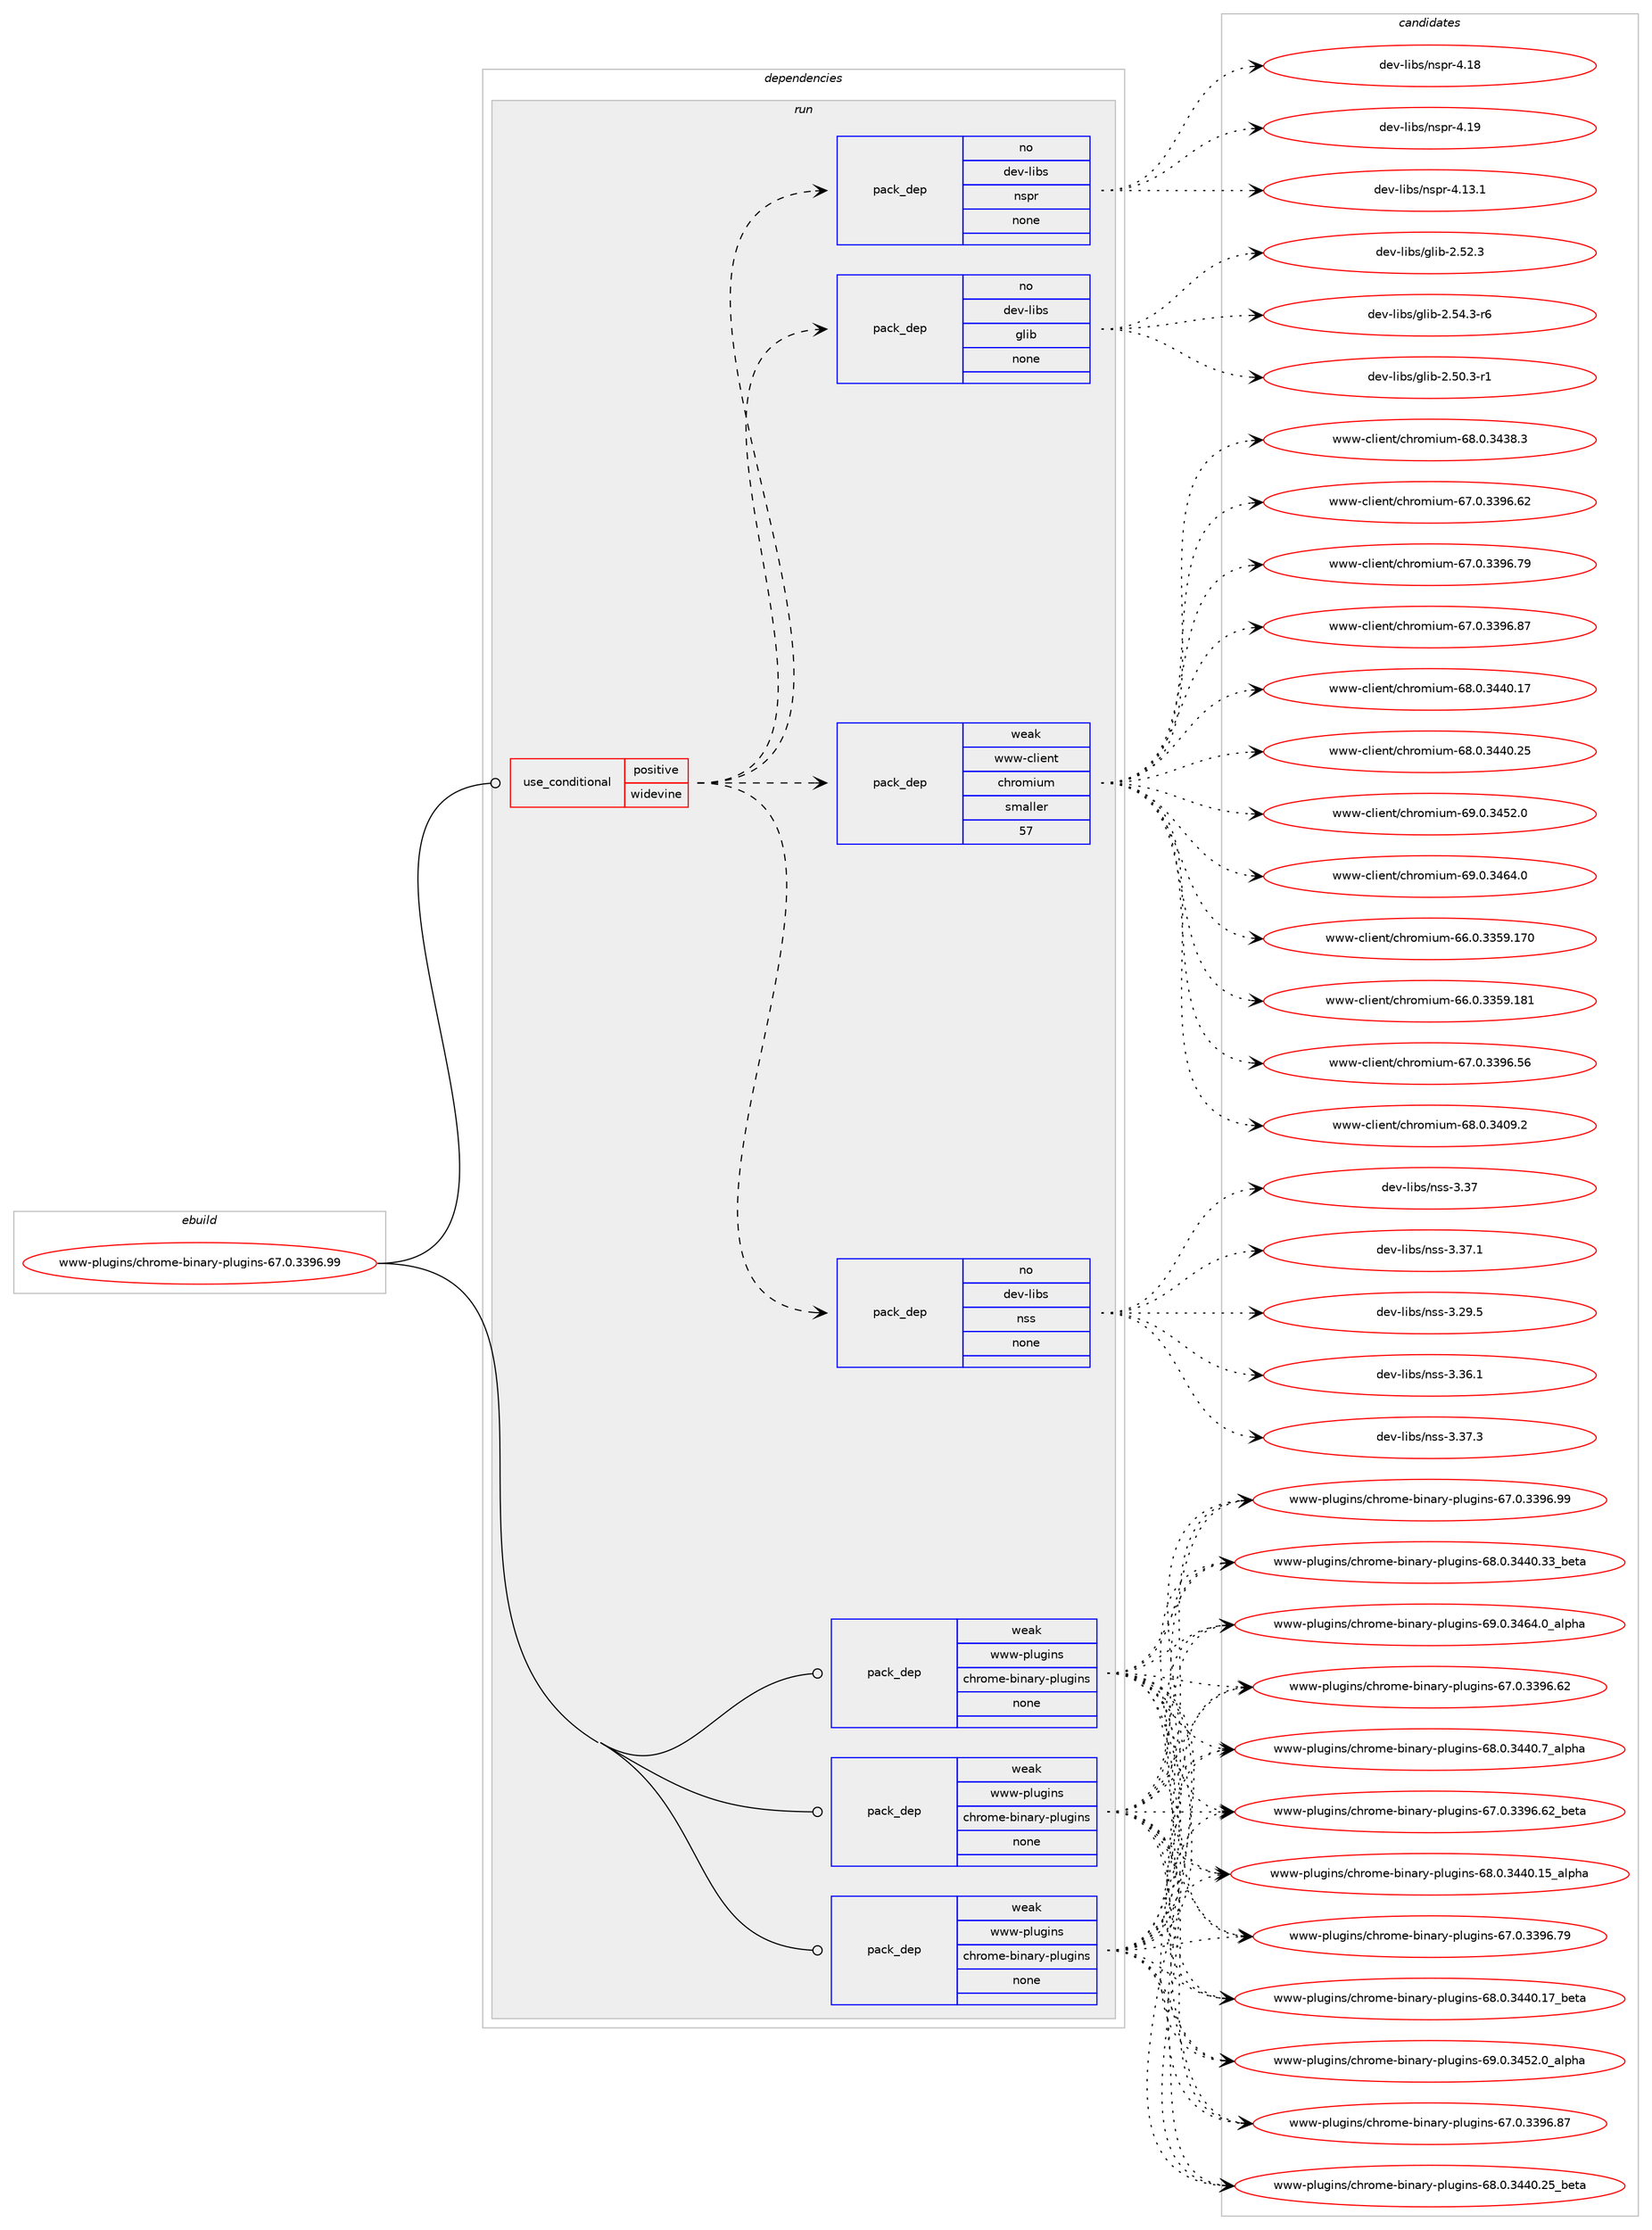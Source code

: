 digraph prolog {

# *************
# Graph options
# *************

newrank=true;
concentrate=true;
compound=true;
graph [rankdir=LR,fontname=Helvetica,fontsize=10,ranksep=1.5];#, ranksep=2.5, nodesep=0.2];
edge  [arrowhead=vee];
node  [fontname=Helvetica,fontsize=10];

# **********
# The ebuild
# **********

subgraph cluster_leftcol {
color=gray;
rank=same;
label=<<i>ebuild</i>>;
id [label="www-plugins/chrome-binary-plugins-67.0.3396.99", color=red, width=4, href="../www-plugins/chrome-binary-plugins-67.0.3396.99.svg"];
}

# ****************
# The dependencies
# ****************

subgraph cluster_midcol {
color=gray;
label=<<i>dependencies</i>>;
subgraph cluster_compile {
fillcolor="#eeeeee";
style=filled;
label=<<i>compile</i>>;
}
subgraph cluster_compileandrun {
fillcolor="#eeeeee";
style=filled;
label=<<i>compile and run</i>>;
}
subgraph cluster_run {
fillcolor="#eeeeee";
style=filled;
label=<<i>run</i>>;
subgraph cond1637 {
dependency8080 [label=<<TABLE BORDER="0" CELLBORDER="1" CELLSPACING="0" CELLPADDING="4"><TR><TD ROWSPAN="3" CELLPADDING="10">use_conditional</TD></TR><TR><TD>positive</TD></TR><TR><TD>widevine</TD></TR></TABLE>>, shape=none, color=red];
subgraph pack6334 {
dependency8081 [label=<<TABLE BORDER="0" CELLBORDER="1" CELLSPACING="0" CELLPADDING="4" WIDTH="220"><TR><TD ROWSPAN="6" CELLPADDING="30">pack_dep</TD></TR><TR><TD WIDTH="110">no</TD></TR><TR><TD>dev-libs</TD></TR><TR><TD>glib</TD></TR><TR><TD>none</TD></TR><TR><TD></TD></TR></TABLE>>, shape=none, color=blue];
}
dependency8080:e -> dependency8081:w [weight=20,style="dashed",arrowhead="vee"];
subgraph pack6335 {
dependency8082 [label=<<TABLE BORDER="0" CELLBORDER="1" CELLSPACING="0" CELLPADDING="4" WIDTH="220"><TR><TD ROWSPAN="6" CELLPADDING="30">pack_dep</TD></TR><TR><TD WIDTH="110">no</TD></TR><TR><TD>dev-libs</TD></TR><TR><TD>nspr</TD></TR><TR><TD>none</TD></TR><TR><TD></TD></TR></TABLE>>, shape=none, color=blue];
}
dependency8080:e -> dependency8082:w [weight=20,style="dashed",arrowhead="vee"];
subgraph pack6336 {
dependency8083 [label=<<TABLE BORDER="0" CELLBORDER="1" CELLSPACING="0" CELLPADDING="4" WIDTH="220"><TR><TD ROWSPAN="6" CELLPADDING="30">pack_dep</TD></TR><TR><TD WIDTH="110">no</TD></TR><TR><TD>dev-libs</TD></TR><TR><TD>nss</TD></TR><TR><TD>none</TD></TR><TR><TD></TD></TR></TABLE>>, shape=none, color=blue];
}
dependency8080:e -> dependency8083:w [weight=20,style="dashed",arrowhead="vee"];
subgraph pack6337 {
dependency8084 [label=<<TABLE BORDER="0" CELLBORDER="1" CELLSPACING="0" CELLPADDING="4" WIDTH="220"><TR><TD ROWSPAN="6" CELLPADDING="30">pack_dep</TD></TR><TR><TD WIDTH="110">weak</TD></TR><TR><TD>www-client</TD></TR><TR><TD>chromium</TD></TR><TR><TD>smaller</TD></TR><TR><TD>57</TD></TR></TABLE>>, shape=none, color=blue];
}
dependency8080:e -> dependency8084:w [weight=20,style="dashed",arrowhead="vee"];
}
id:e -> dependency8080:w [weight=20,style="solid",arrowhead="odot"];
subgraph pack6338 {
dependency8085 [label=<<TABLE BORDER="0" CELLBORDER="1" CELLSPACING="0" CELLPADDING="4" WIDTH="220"><TR><TD ROWSPAN="6" CELLPADDING="30">pack_dep</TD></TR><TR><TD WIDTH="110">weak</TD></TR><TR><TD>www-plugins</TD></TR><TR><TD>chrome-binary-plugins</TD></TR><TR><TD>none</TD></TR><TR><TD></TD></TR></TABLE>>, shape=none, color=blue];
}
id:e -> dependency8085:w [weight=20,style="solid",arrowhead="odot"];
subgraph pack6339 {
dependency8086 [label=<<TABLE BORDER="0" CELLBORDER="1" CELLSPACING="0" CELLPADDING="4" WIDTH="220"><TR><TD ROWSPAN="6" CELLPADDING="30">pack_dep</TD></TR><TR><TD WIDTH="110">weak</TD></TR><TR><TD>www-plugins</TD></TR><TR><TD>chrome-binary-plugins</TD></TR><TR><TD>none</TD></TR><TR><TD></TD></TR></TABLE>>, shape=none, color=blue];
}
id:e -> dependency8086:w [weight=20,style="solid",arrowhead="odot"];
subgraph pack6340 {
dependency8087 [label=<<TABLE BORDER="0" CELLBORDER="1" CELLSPACING="0" CELLPADDING="4" WIDTH="220"><TR><TD ROWSPAN="6" CELLPADDING="30">pack_dep</TD></TR><TR><TD WIDTH="110">weak</TD></TR><TR><TD>www-plugins</TD></TR><TR><TD>chrome-binary-plugins</TD></TR><TR><TD>none</TD></TR><TR><TD></TD></TR></TABLE>>, shape=none, color=blue];
}
id:e -> dependency8087:w [weight=20,style="solid",arrowhead="odot"];
}
}

# **************
# The candidates
# **************

subgraph cluster_choices {
rank=same;
color=gray;
label=<<i>candidates</i>>;

subgraph choice6334 {
color=black;
nodesep=1;
choice10010111845108105981154710310810598455046534846514511449 [label="dev-libs/glib-2.50.3-r1", color=red, width=4,href="../dev-libs/glib-2.50.3-r1.svg"];
choice1001011184510810598115471031081059845504653504651 [label="dev-libs/glib-2.52.3", color=red, width=4,href="../dev-libs/glib-2.52.3.svg"];
choice10010111845108105981154710310810598455046535246514511454 [label="dev-libs/glib-2.54.3-r6", color=red, width=4,href="../dev-libs/glib-2.54.3-r6.svg"];
dependency8081:e -> choice10010111845108105981154710310810598455046534846514511449:w [style=dotted,weight="100"];
dependency8081:e -> choice1001011184510810598115471031081059845504653504651:w [style=dotted,weight="100"];
dependency8081:e -> choice10010111845108105981154710310810598455046535246514511454:w [style=dotted,weight="100"];
}
subgraph choice6335 {
color=black;
nodesep=1;
choice10010111845108105981154711011511211445524649514649 [label="dev-libs/nspr-4.13.1", color=red, width=4,href="../dev-libs/nspr-4.13.1.svg"];
choice1001011184510810598115471101151121144552464956 [label="dev-libs/nspr-4.18", color=red, width=4,href="../dev-libs/nspr-4.18.svg"];
choice1001011184510810598115471101151121144552464957 [label="dev-libs/nspr-4.19", color=red, width=4,href="../dev-libs/nspr-4.19.svg"];
dependency8082:e -> choice10010111845108105981154711011511211445524649514649:w [style=dotted,weight="100"];
dependency8082:e -> choice1001011184510810598115471101151121144552464956:w [style=dotted,weight="100"];
dependency8082:e -> choice1001011184510810598115471101151121144552464957:w [style=dotted,weight="100"];
}
subgraph choice6336 {
color=black;
nodesep=1;
choice1001011184510810598115471101151154551465155 [label="dev-libs/nss-3.37", color=red, width=4,href="../dev-libs/nss-3.37.svg"];
choice10010111845108105981154711011511545514651554649 [label="dev-libs/nss-3.37.1", color=red, width=4,href="../dev-libs/nss-3.37.1.svg"];
choice10010111845108105981154711011511545514650574653 [label="dev-libs/nss-3.29.5", color=red, width=4,href="../dev-libs/nss-3.29.5.svg"];
choice10010111845108105981154711011511545514651544649 [label="dev-libs/nss-3.36.1", color=red, width=4,href="../dev-libs/nss-3.36.1.svg"];
choice10010111845108105981154711011511545514651554651 [label="dev-libs/nss-3.37.3", color=red, width=4,href="../dev-libs/nss-3.37.3.svg"];
dependency8083:e -> choice1001011184510810598115471101151154551465155:w [style=dotted,weight="100"];
dependency8083:e -> choice10010111845108105981154711011511545514651554649:w [style=dotted,weight="100"];
dependency8083:e -> choice10010111845108105981154711011511545514650574653:w [style=dotted,weight="100"];
dependency8083:e -> choice10010111845108105981154711011511545514651544649:w [style=dotted,weight="100"];
dependency8083:e -> choice10010111845108105981154711011511545514651554651:w [style=dotted,weight="100"];
}
subgraph choice6337 {
color=black;
nodesep=1;
choice119119119459910810510111011647991041141111091051171094554544648465151535746495548 [label="www-client/chromium-66.0.3359.170", color=red, width=4,href="../www-client/chromium-66.0.3359.170.svg"];
choice119119119459910810510111011647991041141111091051171094554544648465151535746495649 [label="www-client/chromium-66.0.3359.181", color=red, width=4,href="../www-client/chromium-66.0.3359.181.svg"];
choice1191191194599108105101110116479910411411110910511710945545546484651515754465354 [label="www-client/chromium-67.0.3396.56", color=red, width=4,href="../www-client/chromium-67.0.3396.56.svg"];
choice11911911945991081051011101164799104114111109105117109455456464846515248574650 [label="www-client/chromium-68.0.3409.2", color=red, width=4,href="../www-client/chromium-68.0.3409.2.svg"];
choice11911911945991081051011101164799104114111109105117109455456464846515251564651 [label="www-client/chromium-68.0.3438.3", color=red, width=4,href="../www-client/chromium-68.0.3438.3.svg"];
choice1191191194599108105101110116479910411411110910511710945545546484651515754465450 [label="www-client/chromium-67.0.3396.62", color=red, width=4,href="../www-client/chromium-67.0.3396.62.svg"];
choice1191191194599108105101110116479910411411110910511710945545546484651515754465557 [label="www-client/chromium-67.0.3396.79", color=red, width=4,href="../www-client/chromium-67.0.3396.79.svg"];
choice1191191194599108105101110116479910411411110910511710945545546484651515754465655 [label="www-client/chromium-67.0.3396.87", color=red, width=4,href="../www-client/chromium-67.0.3396.87.svg"];
choice1191191194599108105101110116479910411411110910511710945545646484651525248464955 [label="www-client/chromium-68.0.3440.17", color=red, width=4,href="../www-client/chromium-68.0.3440.17.svg"];
choice1191191194599108105101110116479910411411110910511710945545646484651525248465053 [label="www-client/chromium-68.0.3440.25", color=red, width=4,href="../www-client/chromium-68.0.3440.25.svg"];
choice11911911945991081051011101164799104114111109105117109455457464846515253504648 [label="www-client/chromium-69.0.3452.0", color=red, width=4,href="../www-client/chromium-69.0.3452.0.svg"];
choice11911911945991081051011101164799104114111109105117109455457464846515254524648 [label="www-client/chromium-69.0.3464.0", color=red, width=4,href="../www-client/chromium-69.0.3464.0.svg"];
dependency8084:e -> choice119119119459910810510111011647991041141111091051171094554544648465151535746495548:w [style=dotted,weight="100"];
dependency8084:e -> choice119119119459910810510111011647991041141111091051171094554544648465151535746495649:w [style=dotted,weight="100"];
dependency8084:e -> choice1191191194599108105101110116479910411411110910511710945545546484651515754465354:w [style=dotted,weight="100"];
dependency8084:e -> choice11911911945991081051011101164799104114111109105117109455456464846515248574650:w [style=dotted,weight="100"];
dependency8084:e -> choice11911911945991081051011101164799104114111109105117109455456464846515251564651:w [style=dotted,weight="100"];
dependency8084:e -> choice1191191194599108105101110116479910411411110910511710945545546484651515754465450:w [style=dotted,weight="100"];
dependency8084:e -> choice1191191194599108105101110116479910411411110910511710945545546484651515754465557:w [style=dotted,weight="100"];
dependency8084:e -> choice1191191194599108105101110116479910411411110910511710945545546484651515754465655:w [style=dotted,weight="100"];
dependency8084:e -> choice1191191194599108105101110116479910411411110910511710945545646484651525248464955:w [style=dotted,weight="100"];
dependency8084:e -> choice1191191194599108105101110116479910411411110910511710945545646484651525248465053:w [style=dotted,weight="100"];
dependency8084:e -> choice11911911945991081051011101164799104114111109105117109455457464846515253504648:w [style=dotted,weight="100"];
dependency8084:e -> choice11911911945991081051011101164799104114111109105117109455457464846515254524648:w [style=dotted,weight="100"];
}
subgraph choice6338 {
color=black;
nodesep=1;
choice1191191194511210811710310511011547991041141111091014598105110971141214511210811710310511011545545546484651515754465450 [label="www-plugins/chrome-binary-plugins-67.0.3396.62", color=red, width=4,href="../www-plugins/chrome-binary-plugins-67.0.3396.62.svg"];
choice11911911945112108117103105110115479910411411110910145981051109711412145112108117103105110115455456464846515252484655959710811210497 [label="www-plugins/chrome-binary-plugins-68.0.3440.7_alpha", color=red, width=4,href="../www-plugins/chrome-binary-plugins-68.0.3440.7_alpha.svg"];
choice1191191194511210811710310511011547991041141111091014598105110971141214511210811710310511011545545546484651515754465450959810111697 [label="www-plugins/chrome-binary-plugins-67.0.3396.62_beta", color=red, width=4,href="../www-plugins/chrome-binary-plugins-67.0.3396.62_beta.svg"];
choice1191191194511210811710310511011547991041141111091014598105110971141214511210811710310511011545545646484651525248464953959710811210497 [label="www-plugins/chrome-binary-plugins-68.0.3440.15_alpha", color=red, width=4,href="../www-plugins/chrome-binary-plugins-68.0.3440.15_alpha.svg"];
choice1191191194511210811710310511011547991041141111091014598105110971141214511210811710310511011545545546484651515754465557 [label="www-plugins/chrome-binary-plugins-67.0.3396.79", color=red, width=4,href="../www-plugins/chrome-binary-plugins-67.0.3396.79.svg"];
choice1191191194511210811710310511011547991041141111091014598105110971141214511210811710310511011545545646484651525248464955959810111697 [label="www-plugins/chrome-binary-plugins-68.0.3440.17_beta", color=red, width=4,href="../www-plugins/chrome-binary-plugins-68.0.3440.17_beta.svg"];
choice11911911945112108117103105110115479910411411110910145981051109711412145112108117103105110115455457464846515253504648959710811210497 [label="www-plugins/chrome-binary-plugins-69.0.3452.0_alpha", color=red, width=4,href="../www-plugins/chrome-binary-plugins-69.0.3452.0_alpha.svg"];
choice1191191194511210811710310511011547991041141111091014598105110971141214511210811710310511011545545546484651515754465655 [label="www-plugins/chrome-binary-plugins-67.0.3396.87", color=red, width=4,href="../www-plugins/chrome-binary-plugins-67.0.3396.87.svg"];
choice1191191194511210811710310511011547991041141111091014598105110971141214511210811710310511011545545646484651525248465053959810111697 [label="www-plugins/chrome-binary-plugins-68.0.3440.25_beta", color=red, width=4,href="../www-plugins/chrome-binary-plugins-68.0.3440.25_beta.svg"];
choice1191191194511210811710310511011547991041141111091014598105110971141214511210811710310511011545545546484651515754465757 [label="www-plugins/chrome-binary-plugins-67.0.3396.99", color=red, width=4,href="../www-plugins/chrome-binary-plugins-67.0.3396.99.svg"];
choice1191191194511210811710310511011547991041141111091014598105110971141214511210811710310511011545545646484651525248465151959810111697 [label="www-plugins/chrome-binary-plugins-68.0.3440.33_beta", color=red, width=4,href="../www-plugins/chrome-binary-plugins-68.0.3440.33_beta.svg"];
choice11911911945112108117103105110115479910411411110910145981051109711412145112108117103105110115455457464846515254524648959710811210497 [label="www-plugins/chrome-binary-plugins-69.0.3464.0_alpha", color=red, width=4,href="../www-plugins/chrome-binary-plugins-69.0.3464.0_alpha.svg"];
dependency8085:e -> choice1191191194511210811710310511011547991041141111091014598105110971141214511210811710310511011545545546484651515754465450:w [style=dotted,weight="100"];
dependency8085:e -> choice11911911945112108117103105110115479910411411110910145981051109711412145112108117103105110115455456464846515252484655959710811210497:w [style=dotted,weight="100"];
dependency8085:e -> choice1191191194511210811710310511011547991041141111091014598105110971141214511210811710310511011545545546484651515754465450959810111697:w [style=dotted,weight="100"];
dependency8085:e -> choice1191191194511210811710310511011547991041141111091014598105110971141214511210811710310511011545545646484651525248464953959710811210497:w [style=dotted,weight="100"];
dependency8085:e -> choice1191191194511210811710310511011547991041141111091014598105110971141214511210811710310511011545545546484651515754465557:w [style=dotted,weight="100"];
dependency8085:e -> choice1191191194511210811710310511011547991041141111091014598105110971141214511210811710310511011545545646484651525248464955959810111697:w [style=dotted,weight="100"];
dependency8085:e -> choice11911911945112108117103105110115479910411411110910145981051109711412145112108117103105110115455457464846515253504648959710811210497:w [style=dotted,weight="100"];
dependency8085:e -> choice1191191194511210811710310511011547991041141111091014598105110971141214511210811710310511011545545546484651515754465655:w [style=dotted,weight="100"];
dependency8085:e -> choice1191191194511210811710310511011547991041141111091014598105110971141214511210811710310511011545545646484651525248465053959810111697:w [style=dotted,weight="100"];
dependency8085:e -> choice1191191194511210811710310511011547991041141111091014598105110971141214511210811710310511011545545546484651515754465757:w [style=dotted,weight="100"];
dependency8085:e -> choice1191191194511210811710310511011547991041141111091014598105110971141214511210811710310511011545545646484651525248465151959810111697:w [style=dotted,weight="100"];
dependency8085:e -> choice11911911945112108117103105110115479910411411110910145981051109711412145112108117103105110115455457464846515254524648959710811210497:w [style=dotted,weight="100"];
}
subgraph choice6339 {
color=black;
nodesep=1;
choice1191191194511210811710310511011547991041141111091014598105110971141214511210811710310511011545545546484651515754465450 [label="www-plugins/chrome-binary-plugins-67.0.3396.62", color=red, width=4,href="../www-plugins/chrome-binary-plugins-67.0.3396.62.svg"];
choice11911911945112108117103105110115479910411411110910145981051109711412145112108117103105110115455456464846515252484655959710811210497 [label="www-plugins/chrome-binary-plugins-68.0.3440.7_alpha", color=red, width=4,href="../www-plugins/chrome-binary-plugins-68.0.3440.7_alpha.svg"];
choice1191191194511210811710310511011547991041141111091014598105110971141214511210811710310511011545545546484651515754465450959810111697 [label="www-plugins/chrome-binary-plugins-67.0.3396.62_beta", color=red, width=4,href="../www-plugins/chrome-binary-plugins-67.0.3396.62_beta.svg"];
choice1191191194511210811710310511011547991041141111091014598105110971141214511210811710310511011545545646484651525248464953959710811210497 [label="www-plugins/chrome-binary-plugins-68.0.3440.15_alpha", color=red, width=4,href="../www-plugins/chrome-binary-plugins-68.0.3440.15_alpha.svg"];
choice1191191194511210811710310511011547991041141111091014598105110971141214511210811710310511011545545546484651515754465557 [label="www-plugins/chrome-binary-plugins-67.0.3396.79", color=red, width=4,href="../www-plugins/chrome-binary-plugins-67.0.3396.79.svg"];
choice1191191194511210811710310511011547991041141111091014598105110971141214511210811710310511011545545646484651525248464955959810111697 [label="www-plugins/chrome-binary-plugins-68.0.3440.17_beta", color=red, width=4,href="../www-plugins/chrome-binary-plugins-68.0.3440.17_beta.svg"];
choice11911911945112108117103105110115479910411411110910145981051109711412145112108117103105110115455457464846515253504648959710811210497 [label="www-plugins/chrome-binary-plugins-69.0.3452.0_alpha", color=red, width=4,href="../www-plugins/chrome-binary-plugins-69.0.3452.0_alpha.svg"];
choice1191191194511210811710310511011547991041141111091014598105110971141214511210811710310511011545545546484651515754465655 [label="www-plugins/chrome-binary-plugins-67.0.3396.87", color=red, width=4,href="../www-plugins/chrome-binary-plugins-67.0.3396.87.svg"];
choice1191191194511210811710310511011547991041141111091014598105110971141214511210811710310511011545545646484651525248465053959810111697 [label="www-plugins/chrome-binary-plugins-68.0.3440.25_beta", color=red, width=4,href="../www-plugins/chrome-binary-plugins-68.0.3440.25_beta.svg"];
choice1191191194511210811710310511011547991041141111091014598105110971141214511210811710310511011545545546484651515754465757 [label="www-plugins/chrome-binary-plugins-67.0.3396.99", color=red, width=4,href="../www-plugins/chrome-binary-plugins-67.0.3396.99.svg"];
choice1191191194511210811710310511011547991041141111091014598105110971141214511210811710310511011545545646484651525248465151959810111697 [label="www-plugins/chrome-binary-plugins-68.0.3440.33_beta", color=red, width=4,href="../www-plugins/chrome-binary-plugins-68.0.3440.33_beta.svg"];
choice11911911945112108117103105110115479910411411110910145981051109711412145112108117103105110115455457464846515254524648959710811210497 [label="www-plugins/chrome-binary-plugins-69.0.3464.0_alpha", color=red, width=4,href="../www-plugins/chrome-binary-plugins-69.0.3464.0_alpha.svg"];
dependency8086:e -> choice1191191194511210811710310511011547991041141111091014598105110971141214511210811710310511011545545546484651515754465450:w [style=dotted,weight="100"];
dependency8086:e -> choice11911911945112108117103105110115479910411411110910145981051109711412145112108117103105110115455456464846515252484655959710811210497:w [style=dotted,weight="100"];
dependency8086:e -> choice1191191194511210811710310511011547991041141111091014598105110971141214511210811710310511011545545546484651515754465450959810111697:w [style=dotted,weight="100"];
dependency8086:e -> choice1191191194511210811710310511011547991041141111091014598105110971141214511210811710310511011545545646484651525248464953959710811210497:w [style=dotted,weight="100"];
dependency8086:e -> choice1191191194511210811710310511011547991041141111091014598105110971141214511210811710310511011545545546484651515754465557:w [style=dotted,weight="100"];
dependency8086:e -> choice1191191194511210811710310511011547991041141111091014598105110971141214511210811710310511011545545646484651525248464955959810111697:w [style=dotted,weight="100"];
dependency8086:e -> choice11911911945112108117103105110115479910411411110910145981051109711412145112108117103105110115455457464846515253504648959710811210497:w [style=dotted,weight="100"];
dependency8086:e -> choice1191191194511210811710310511011547991041141111091014598105110971141214511210811710310511011545545546484651515754465655:w [style=dotted,weight="100"];
dependency8086:e -> choice1191191194511210811710310511011547991041141111091014598105110971141214511210811710310511011545545646484651525248465053959810111697:w [style=dotted,weight="100"];
dependency8086:e -> choice1191191194511210811710310511011547991041141111091014598105110971141214511210811710310511011545545546484651515754465757:w [style=dotted,weight="100"];
dependency8086:e -> choice1191191194511210811710310511011547991041141111091014598105110971141214511210811710310511011545545646484651525248465151959810111697:w [style=dotted,weight="100"];
dependency8086:e -> choice11911911945112108117103105110115479910411411110910145981051109711412145112108117103105110115455457464846515254524648959710811210497:w [style=dotted,weight="100"];
}
subgraph choice6340 {
color=black;
nodesep=1;
choice1191191194511210811710310511011547991041141111091014598105110971141214511210811710310511011545545546484651515754465450 [label="www-plugins/chrome-binary-plugins-67.0.3396.62", color=red, width=4,href="../www-plugins/chrome-binary-plugins-67.0.3396.62.svg"];
choice11911911945112108117103105110115479910411411110910145981051109711412145112108117103105110115455456464846515252484655959710811210497 [label="www-plugins/chrome-binary-plugins-68.0.3440.7_alpha", color=red, width=4,href="../www-plugins/chrome-binary-plugins-68.0.3440.7_alpha.svg"];
choice1191191194511210811710310511011547991041141111091014598105110971141214511210811710310511011545545546484651515754465450959810111697 [label="www-plugins/chrome-binary-plugins-67.0.3396.62_beta", color=red, width=4,href="../www-plugins/chrome-binary-plugins-67.0.3396.62_beta.svg"];
choice1191191194511210811710310511011547991041141111091014598105110971141214511210811710310511011545545646484651525248464953959710811210497 [label="www-plugins/chrome-binary-plugins-68.0.3440.15_alpha", color=red, width=4,href="../www-plugins/chrome-binary-plugins-68.0.3440.15_alpha.svg"];
choice1191191194511210811710310511011547991041141111091014598105110971141214511210811710310511011545545546484651515754465557 [label="www-plugins/chrome-binary-plugins-67.0.3396.79", color=red, width=4,href="../www-plugins/chrome-binary-plugins-67.0.3396.79.svg"];
choice1191191194511210811710310511011547991041141111091014598105110971141214511210811710310511011545545646484651525248464955959810111697 [label="www-plugins/chrome-binary-plugins-68.0.3440.17_beta", color=red, width=4,href="../www-plugins/chrome-binary-plugins-68.0.3440.17_beta.svg"];
choice11911911945112108117103105110115479910411411110910145981051109711412145112108117103105110115455457464846515253504648959710811210497 [label="www-plugins/chrome-binary-plugins-69.0.3452.0_alpha", color=red, width=4,href="../www-plugins/chrome-binary-plugins-69.0.3452.0_alpha.svg"];
choice1191191194511210811710310511011547991041141111091014598105110971141214511210811710310511011545545546484651515754465655 [label="www-plugins/chrome-binary-plugins-67.0.3396.87", color=red, width=4,href="../www-plugins/chrome-binary-plugins-67.0.3396.87.svg"];
choice1191191194511210811710310511011547991041141111091014598105110971141214511210811710310511011545545646484651525248465053959810111697 [label="www-plugins/chrome-binary-plugins-68.0.3440.25_beta", color=red, width=4,href="../www-plugins/chrome-binary-plugins-68.0.3440.25_beta.svg"];
choice1191191194511210811710310511011547991041141111091014598105110971141214511210811710310511011545545546484651515754465757 [label="www-plugins/chrome-binary-plugins-67.0.3396.99", color=red, width=4,href="../www-plugins/chrome-binary-plugins-67.0.3396.99.svg"];
choice1191191194511210811710310511011547991041141111091014598105110971141214511210811710310511011545545646484651525248465151959810111697 [label="www-plugins/chrome-binary-plugins-68.0.3440.33_beta", color=red, width=4,href="../www-plugins/chrome-binary-plugins-68.0.3440.33_beta.svg"];
choice11911911945112108117103105110115479910411411110910145981051109711412145112108117103105110115455457464846515254524648959710811210497 [label="www-plugins/chrome-binary-plugins-69.0.3464.0_alpha", color=red, width=4,href="../www-plugins/chrome-binary-plugins-69.0.3464.0_alpha.svg"];
dependency8087:e -> choice1191191194511210811710310511011547991041141111091014598105110971141214511210811710310511011545545546484651515754465450:w [style=dotted,weight="100"];
dependency8087:e -> choice11911911945112108117103105110115479910411411110910145981051109711412145112108117103105110115455456464846515252484655959710811210497:w [style=dotted,weight="100"];
dependency8087:e -> choice1191191194511210811710310511011547991041141111091014598105110971141214511210811710310511011545545546484651515754465450959810111697:w [style=dotted,weight="100"];
dependency8087:e -> choice1191191194511210811710310511011547991041141111091014598105110971141214511210811710310511011545545646484651525248464953959710811210497:w [style=dotted,weight="100"];
dependency8087:e -> choice1191191194511210811710310511011547991041141111091014598105110971141214511210811710310511011545545546484651515754465557:w [style=dotted,weight="100"];
dependency8087:e -> choice1191191194511210811710310511011547991041141111091014598105110971141214511210811710310511011545545646484651525248464955959810111697:w [style=dotted,weight="100"];
dependency8087:e -> choice11911911945112108117103105110115479910411411110910145981051109711412145112108117103105110115455457464846515253504648959710811210497:w [style=dotted,weight="100"];
dependency8087:e -> choice1191191194511210811710310511011547991041141111091014598105110971141214511210811710310511011545545546484651515754465655:w [style=dotted,weight="100"];
dependency8087:e -> choice1191191194511210811710310511011547991041141111091014598105110971141214511210811710310511011545545646484651525248465053959810111697:w [style=dotted,weight="100"];
dependency8087:e -> choice1191191194511210811710310511011547991041141111091014598105110971141214511210811710310511011545545546484651515754465757:w [style=dotted,weight="100"];
dependency8087:e -> choice1191191194511210811710310511011547991041141111091014598105110971141214511210811710310511011545545646484651525248465151959810111697:w [style=dotted,weight="100"];
dependency8087:e -> choice11911911945112108117103105110115479910411411110910145981051109711412145112108117103105110115455457464846515254524648959710811210497:w [style=dotted,weight="100"];
}
}

}
